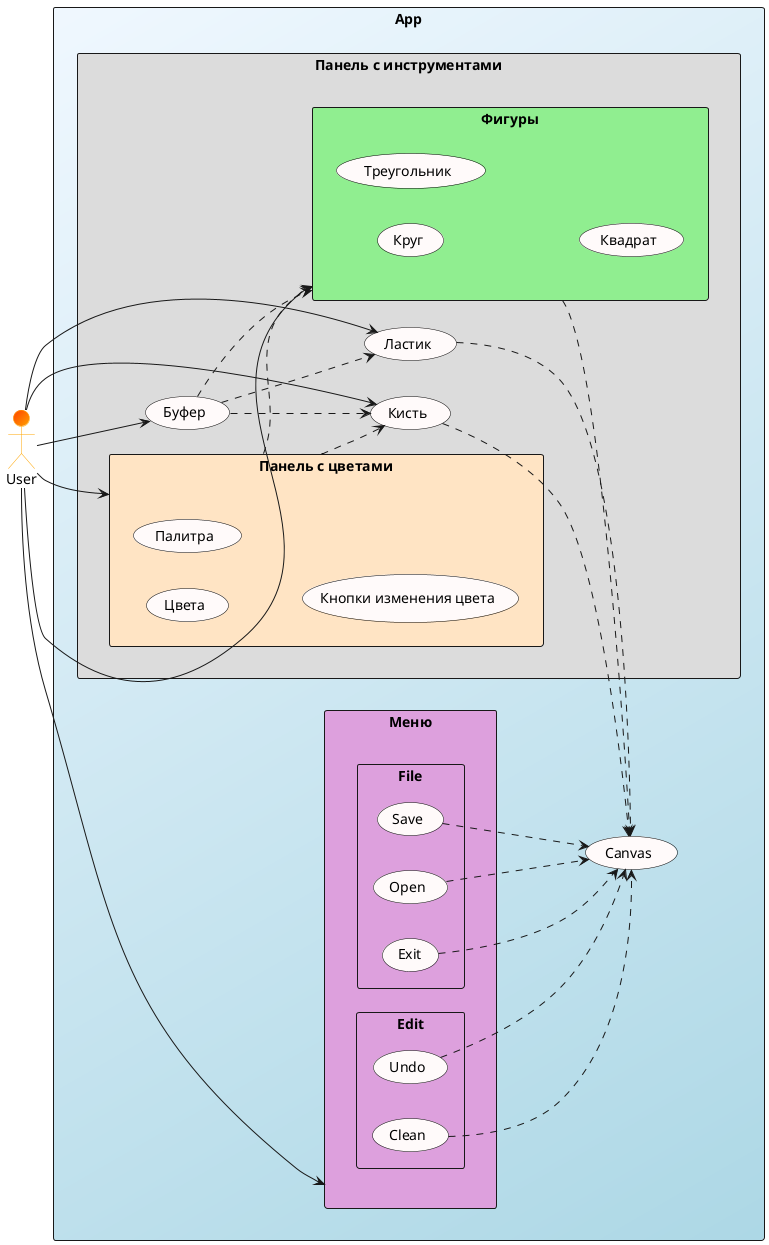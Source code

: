 @startuml
skinparam actor {
    BackgroundColor OrangeRed/Orange
    BorderColor Orange
}


skinparam usecase {
    BackgroundColor Snow
    BorderColor Black    
}


left to right direction

actor User as User

rectangle App #AliceBlue/LightBlue {
    usecase Canvas

rectangle "Панель с инструментами" as ins #Gainsboro{
rectangle "Панель с цветами" as col #Bisque {
    usecase "Цвета" 
    usecase "Палитра" as pal
    usecase "Кнопки изменения цвета" 
    User --> col
}

    usecase "Ластик" as eraser
    usecase "Кисть" as brush
    usecase "Буфер" as bf

    User --> eraser
    User --> brush
    User --> bf
    col ..> brush
    col ..> "Фигуры"
    eraser ..> Canvas
    brush ..> Canvas
    bf ..> brush
    bf ..> eraser
    bf ..> "Фигуры"

}

rectangle "Фигуры" #LightGreen {
    usecase "Круг" as el
    usecase "Треугольник" as tr 
    usecase "Квадрат" as sq
    "Фигуры" ..> Canvas
    User --> "Фигуры"
    

}

rectangle "Меню" #Plum{
rectangle File {
    usecase Save
    usecase Open
    usecase Exit

    Open ..> Canvas
    Save ..> Canvas
    Exit ..> Canvas
    User --> "Меню"
}

rectangle Edit {
    usecase Undo
    usecase Clean

    Undo ..> Canvas
    Clean ..> Canvas
}

}
}

    
@enduml

